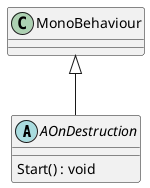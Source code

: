 @startuml
abstract class AOnDestruction {
    Start() : void
}
MonoBehaviour <|-- AOnDestruction
@enduml
